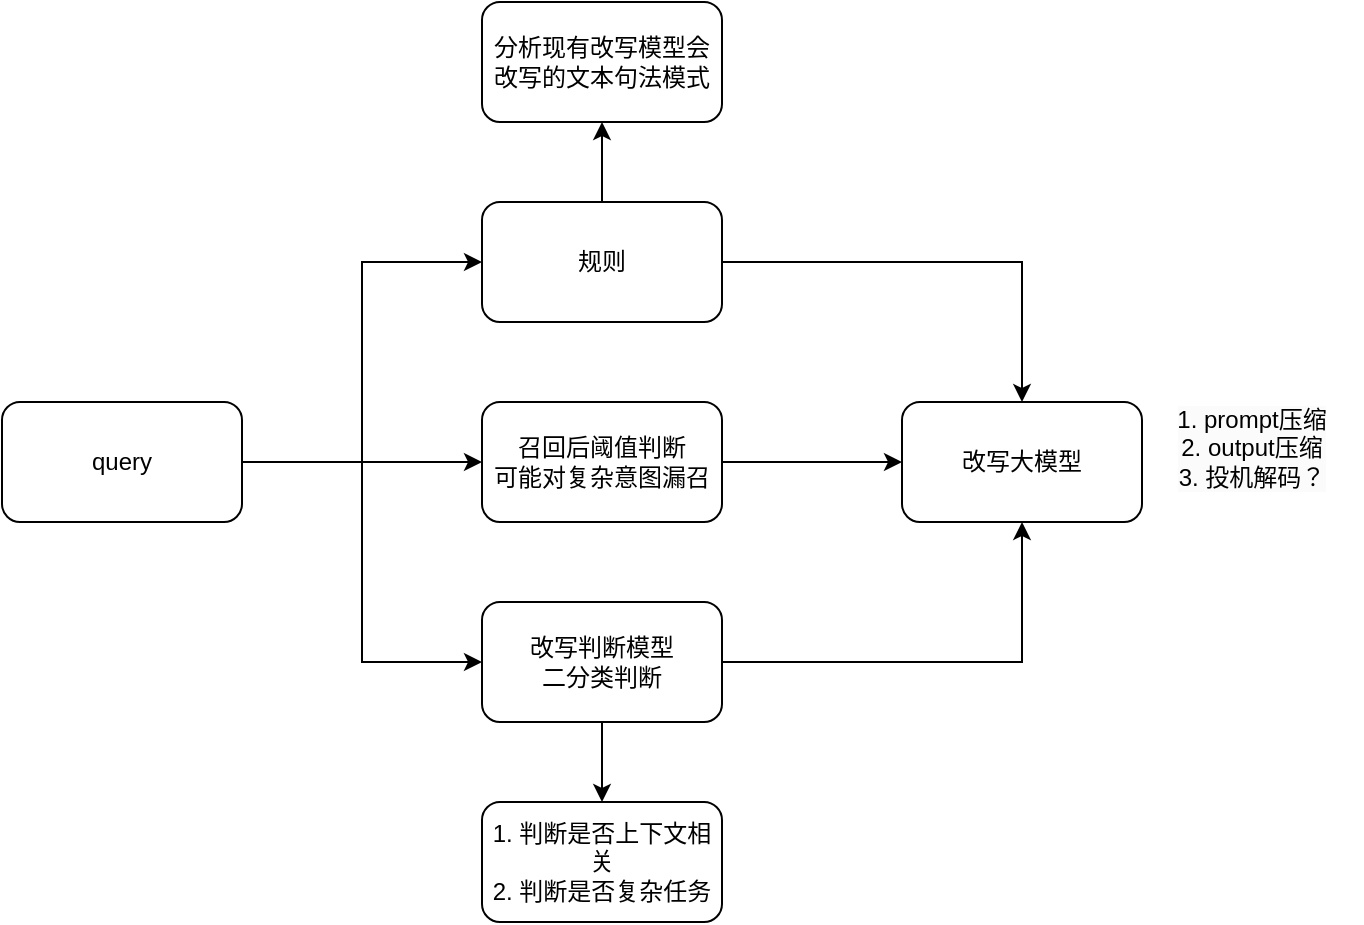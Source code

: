 <mxfile version="25.0.3">
  <diagram name="第 1 页" id="55Fh4iXf_mwpkjyxrRwq">
    <mxGraphModel dx="1050" dy="530" grid="1" gridSize="10" guides="1" tooltips="1" connect="1" arrows="1" fold="1" page="1" pageScale="1" pageWidth="3300" pageHeight="4681" math="0" shadow="0">
      <root>
        <mxCell id="0" />
        <mxCell id="1" parent="0" />
        <mxCell id="tAcMf0_6YJMUeLq8fmDG-5" style="edgeStyle=orthogonalEdgeStyle;rounded=0;orthogonalLoop=1;jettySize=auto;html=1;entryX=0;entryY=0.5;entryDx=0;entryDy=0;" edge="1" parent="1" source="tAcMf0_6YJMUeLq8fmDG-1" target="tAcMf0_6YJMUeLq8fmDG-4">
          <mxGeometry relative="1" as="geometry" />
        </mxCell>
        <mxCell id="tAcMf0_6YJMUeLq8fmDG-12" value="" style="edgeStyle=orthogonalEdgeStyle;rounded=0;orthogonalLoop=1;jettySize=auto;html=1;" edge="1" parent="1" source="tAcMf0_6YJMUeLq8fmDG-1" target="tAcMf0_6YJMUeLq8fmDG-11">
          <mxGeometry relative="1" as="geometry" />
        </mxCell>
        <mxCell id="tAcMf0_6YJMUeLq8fmDG-17" value="" style="edgeStyle=orthogonalEdgeStyle;rounded=0;orthogonalLoop=1;jettySize=auto;html=1;" edge="1" parent="1" source="tAcMf0_6YJMUeLq8fmDG-1" target="tAcMf0_6YJMUeLq8fmDG-16">
          <mxGeometry relative="1" as="geometry">
            <Array as="points">
              <mxPoint x="200" y="240" />
              <mxPoint x="200" y="140" />
            </Array>
          </mxGeometry>
        </mxCell>
        <mxCell id="tAcMf0_6YJMUeLq8fmDG-1" value="query" style="rounded=1;whiteSpace=wrap;html=1;" vertex="1" parent="1">
          <mxGeometry x="20" y="210" width="120" height="60" as="geometry" />
        </mxCell>
        <mxCell id="tAcMf0_6YJMUeLq8fmDG-2" value="改写大模型" style="whiteSpace=wrap;html=1;rounded=1;" vertex="1" parent="1">
          <mxGeometry x="470" y="210" width="120" height="60" as="geometry" />
        </mxCell>
        <mxCell id="tAcMf0_6YJMUeLq8fmDG-13" style="edgeStyle=orthogonalEdgeStyle;rounded=0;orthogonalLoop=1;jettySize=auto;html=1;entryX=0.5;entryY=1;entryDx=0;entryDy=0;" edge="1" parent="1" source="tAcMf0_6YJMUeLq8fmDG-4" target="tAcMf0_6YJMUeLq8fmDG-2">
          <mxGeometry relative="1" as="geometry" />
        </mxCell>
        <mxCell id="tAcMf0_6YJMUeLq8fmDG-20" value="" style="edgeStyle=orthogonalEdgeStyle;rounded=0;orthogonalLoop=1;jettySize=auto;html=1;" edge="1" parent="1" source="tAcMf0_6YJMUeLq8fmDG-4" target="tAcMf0_6YJMUeLq8fmDG-19">
          <mxGeometry relative="1" as="geometry" />
        </mxCell>
        <mxCell id="tAcMf0_6YJMUeLq8fmDG-4" value="改写判断模型&lt;div&gt;二分类判断&lt;/div&gt;" style="rounded=1;whiteSpace=wrap;html=1;" vertex="1" parent="1">
          <mxGeometry x="260" y="310" width="120" height="60" as="geometry" />
        </mxCell>
        <mxCell id="tAcMf0_6YJMUeLq8fmDG-10" value="&#xa;&lt;span style=&quot;color: rgb(0, 0, 0); font-family: Helvetica; font-size: 12px; font-style: normal; font-variant-ligatures: normal; font-variant-caps: normal; font-weight: 400; letter-spacing: normal; orphans: 2; text-align: center; text-indent: 0px; text-transform: none; widows: 2; word-spacing: 0px; -webkit-text-stroke-width: 0px; white-space: normal; background-color: rgb(251, 251, 251); text-decoration-thickness: initial; text-decoration-style: initial; text-decoration-color: initial; display: inline !important; float: none;&quot;&gt;1. prompt压缩&lt;/span&gt;&lt;div style=&quot;forced-color-adjust: none; color: rgb(0, 0, 0); font-family: Helvetica; font-size: 12px; font-style: normal; font-variant-ligatures: normal; font-variant-caps: normal; font-weight: 400; letter-spacing: normal; orphans: 2; text-align: center; text-indent: 0px; text-transform: none; widows: 2; word-spacing: 0px; -webkit-text-stroke-width: 0px; white-space: normal; background-color: rgb(251, 251, 251); text-decoration-thickness: initial; text-decoration-style: initial; text-decoration-color: initial;&quot;&gt;2. output压缩&lt;/div&gt;&lt;div style=&quot;forced-color-adjust: none; color: rgb(0, 0, 0); font-family: Helvetica; font-size: 12px; font-style: normal; font-variant-ligatures: normal; font-variant-caps: normal; font-weight: 400; letter-spacing: normal; orphans: 2; text-align: center; text-indent: 0px; text-transform: none; widows: 2; word-spacing: 0px; -webkit-text-stroke-width: 0px; white-space: normal; background-color: rgb(251, 251, 251); text-decoration-thickness: initial; text-decoration-style: initial; text-decoration-color: initial;&quot;&gt;3. 投机解码？&lt;/div&gt;&#xa;&#xa;" style="text;html=1;align=center;verticalAlign=middle;whiteSpace=wrap;rounded=0;" vertex="1" parent="1">
          <mxGeometry x="590" y="225" width="110" height="30" as="geometry" />
        </mxCell>
        <mxCell id="tAcMf0_6YJMUeLq8fmDG-14" style="edgeStyle=orthogonalEdgeStyle;rounded=0;orthogonalLoop=1;jettySize=auto;html=1;" edge="1" parent="1" source="tAcMf0_6YJMUeLq8fmDG-11" target="tAcMf0_6YJMUeLq8fmDG-2">
          <mxGeometry relative="1" as="geometry" />
        </mxCell>
        <mxCell id="tAcMf0_6YJMUeLq8fmDG-11" value="召回后阈值判断&lt;div&gt;可能对复杂意图漏召&lt;/div&gt;" style="rounded=1;whiteSpace=wrap;html=1;" vertex="1" parent="1">
          <mxGeometry x="260" y="210" width="120" height="60" as="geometry" />
        </mxCell>
        <mxCell id="tAcMf0_6YJMUeLq8fmDG-18" style="edgeStyle=orthogonalEdgeStyle;rounded=0;orthogonalLoop=1;jettySize=auto;html=1;" edge="1" parent="1" source="tAcMf0_6YJMUeLq8fmDG-16" target="tAcMf0_6YJMUeLq8fmDG-2">
          <mxGeometry relative="1" as="geometry" />
        </mxCell>
        <mxCell id="tAcMf0_6YJMUeLq8fmDG-22" value="" style="edgeStyle=orthogonalEdgeStyle;rounded=0;orthogonalLoop=1;jettySize=auto;html=1;" edge="1" parent="1" source="tAcMf0_6YJMUeLq8fmDG-16" target="tAcMf0_6YJMUeLq8fmDG-21">
          <mxGeometry relative="1" as="geometry" />
        </mxCell>
        <mxCell id="tAcMf0_6YJMUeLq8fmDG-16" value="规则" style="rounded=1;whiteSpace=wrap;html=1;" vertex="1" parent="1">
          <mxGeometry x="260" y="110" width="120" height="60" as="geometry" />
        </mxCell>
        <mxCell id="tAcMf0_6YJMUeLq8fmDG-19" value="1. 判断是否上下文相关&lt;div&gt;2. 判断是否复杂任务&lt;/div&gt;" style="whiteSpace=wrap;html=1;rounded=1;" vertex="1" parent="1">
          <mxGeometry x="260" y="410" width="120" height="60" as="geometry" />
        </mxCell>
        <mxCell id="tAcMf0_6YJMUeLq8fmDG-21" value="分析现有改写模型会改写的文本句法模式" style="whiteSpace=wrap;html=1;rounded=1;" vertex="1" parent="1">
          <mxGeometry x="260" y="10" width="120" height="60" as="geometry" />
        </mxCell>
      </root>
    </mxGraphModel>
  </diagram>
</mxfile>
